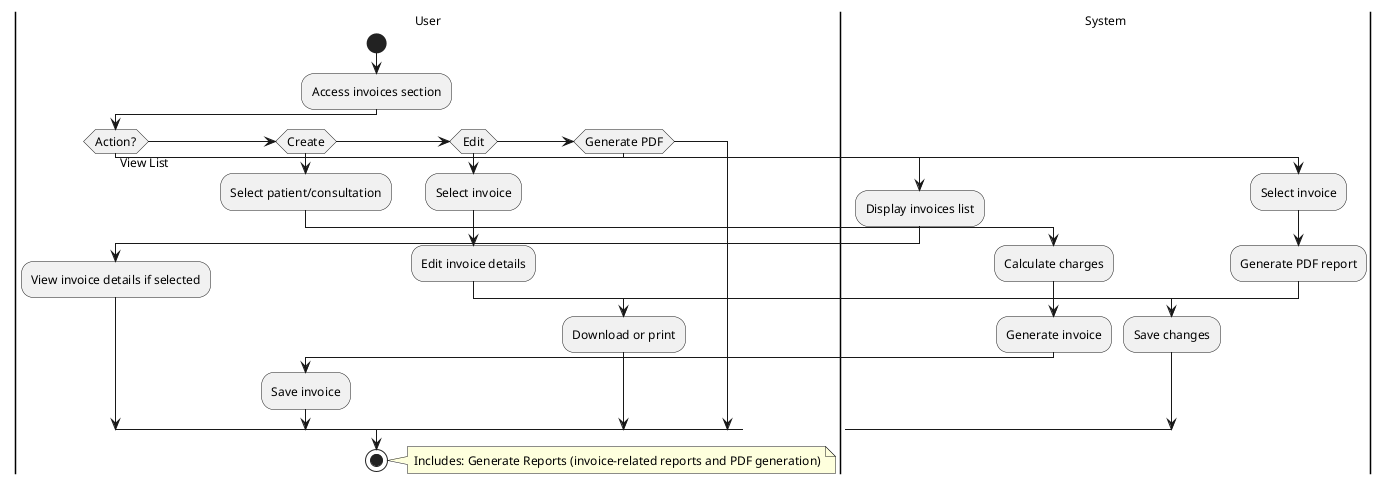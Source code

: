 @startuml Manage Invoice Activity Diagram

skinparam defaultFontName "Times New Roman"
skinparam defaultFontSize 12

|User|

start

:Access invoices section;

if (Action?) then (View List)

  |System|

  :Display invoices list;

  |User|

  :View invoice details if selected;

else if (Create)

  :Select patient/consultation;

  |System|

  :Calculate charges;

  :Generate invoice;

  |User|

  :Save invoice;

else if (Edit)

  :Select invoice;

  :Edit invoice details;

  |System|

  :Save changes;

else if (Generate PDF)

  :Select invoice;

  |System|

  :Generate PDF report;

  |User|

  :Download or print;

endif

stop

note right
  Includes: Generate Reports (invoice-related reports and PDF generation)
end note

@enduml